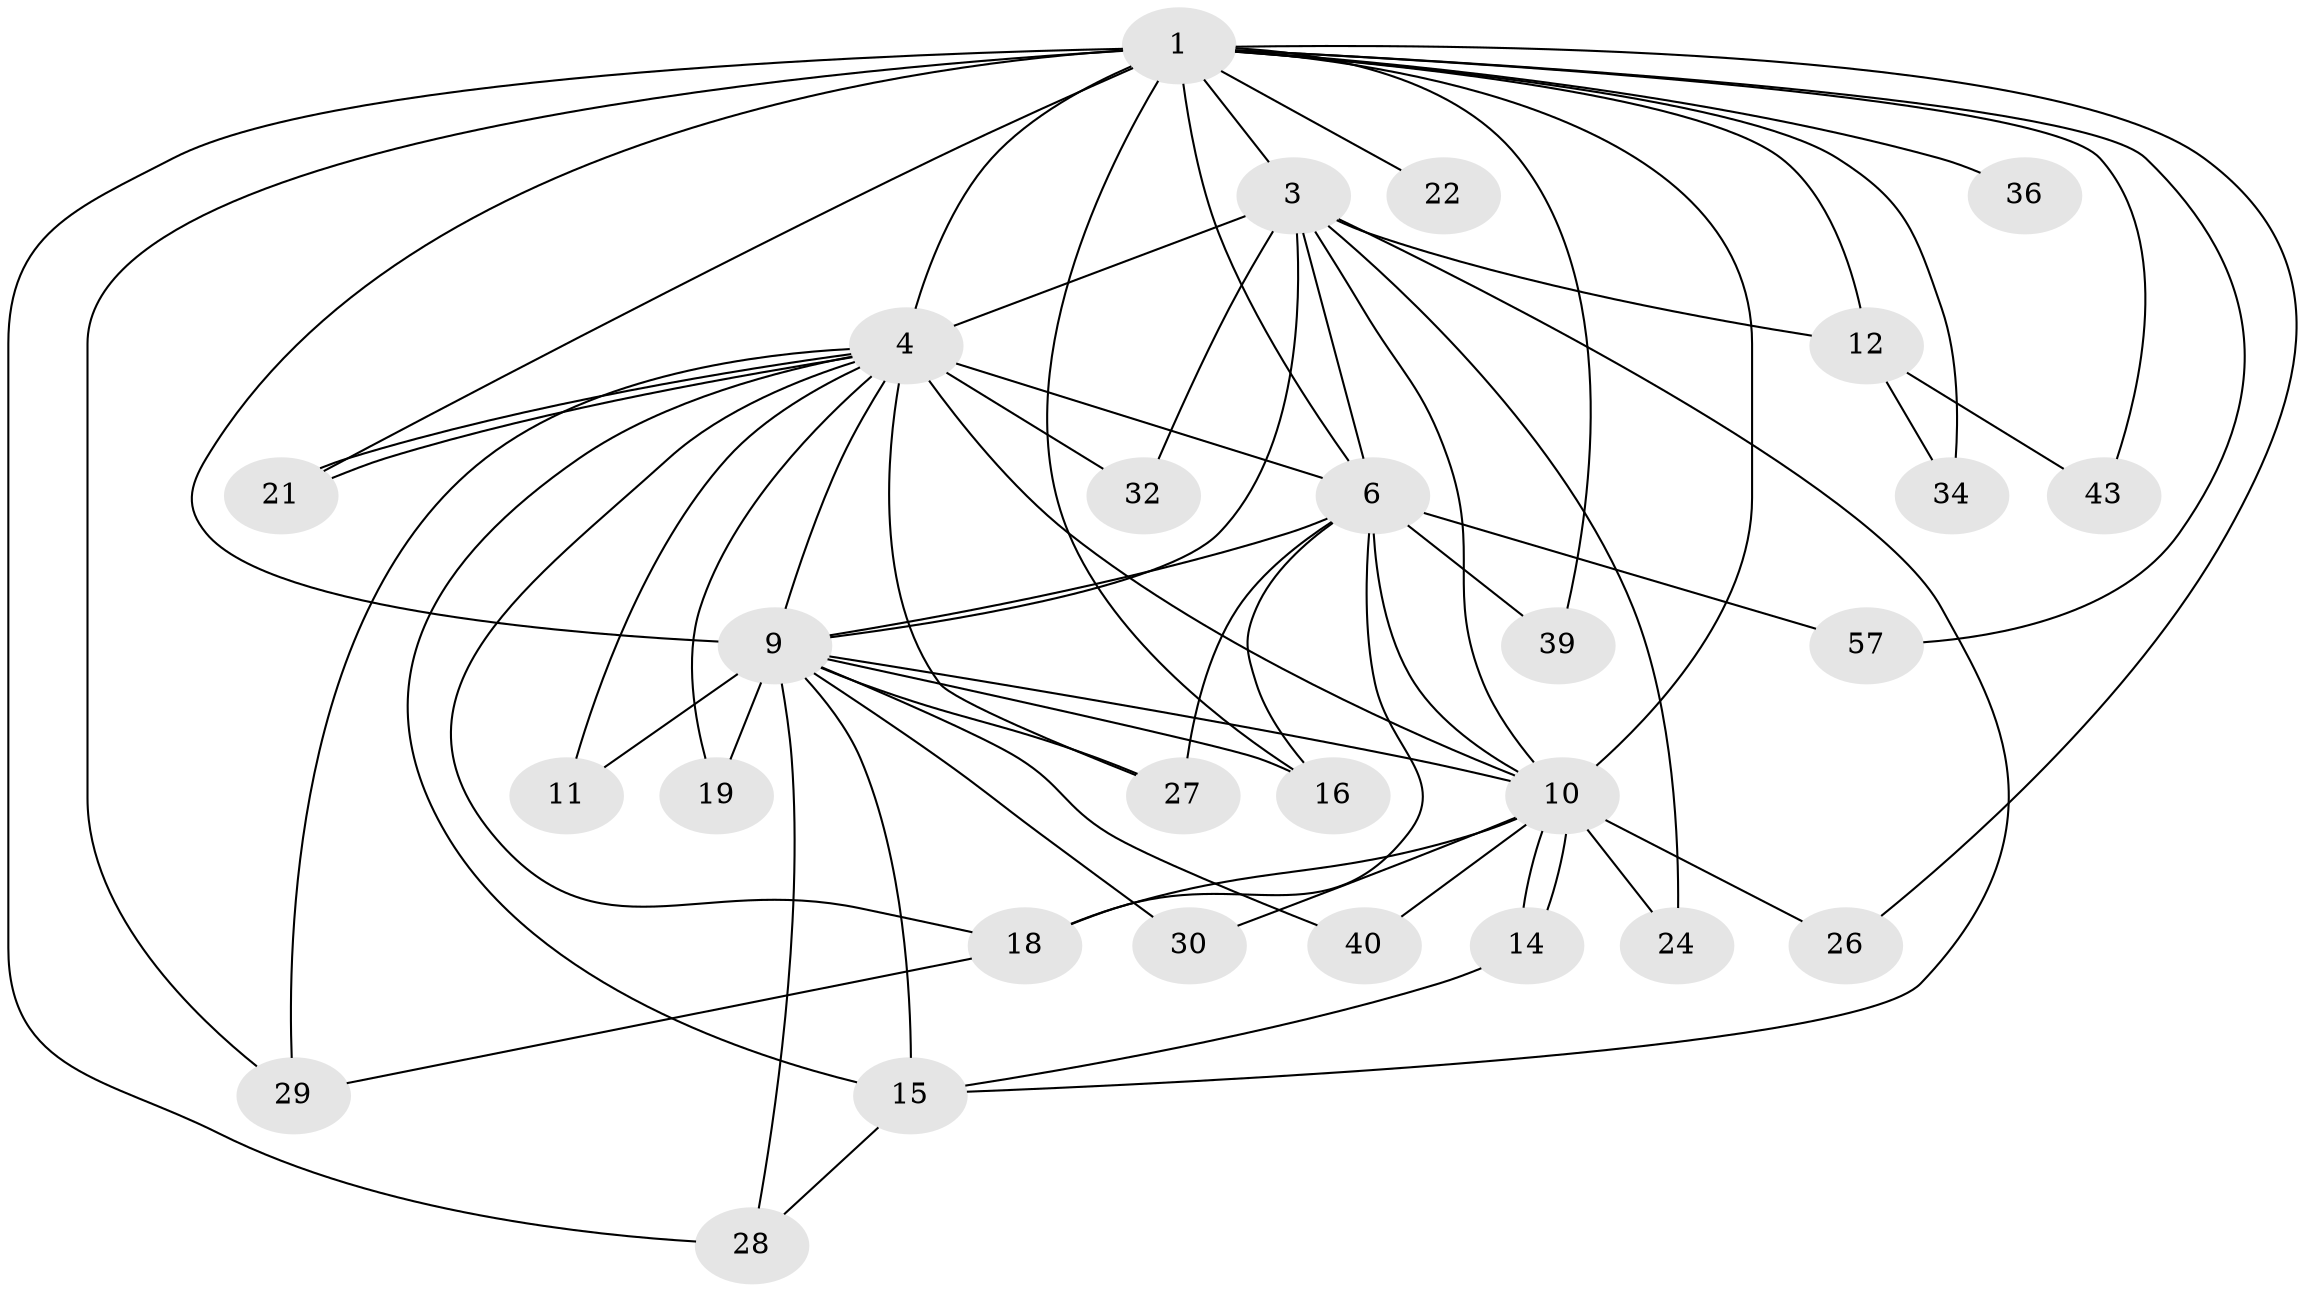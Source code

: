 // original degree distribution, {14: 0.03508771929824561, 17: 0.017543859649122806, 15: 0.017543859649122806, 18: 0.07017543859649122, 12: 0.017543859649122806, 16: 0.017543859649122806, 2: 0.543859649122807, 4: 0.07017543859649122, 3: 0.17543859649122806, 5: 0.03508771929824561}
// Generated by graph-tools (version 1.1) at 2025/14/03/09/25 04:14:01]
// undirected, 28 vertices, 65 edges
graph export_dot {
graph [start="1"]
  node [color=gray90,style=filled];
  1 [super="+2"];
  3;
  4 [super="+7+47+53"];
  6;
  9 [super="+25+17"];
  10;
  11;
  12;
  14 [super="+44"];
  15 [super="+38"];
  16 [super="+33"];
  18 [super="+31"];
  19;
  21 [super="+35"];
  22;
  24;
  26;
  27;
  28 [super="+37"];
  29 [super="+45"];
  30;
  32;
  34;
  36;
  39;
  40;
  43;
  57;
  1 -- 3 [weight=5];
  1 -- 4 [weight=11];
  1 -- 6 [weight=4];
  1 -- 9 [weight=6];
  1 -- 10 [weight=6];
  1 -- 16;
  1 -- 34;
  1 -- 36 [weight=2];
  1 -- 39;
  1 -- 57;
  1 -- 43;
  1 -- 12;
  1 -- 21;
  1 -- 22 [weight=2];
  1 -- 26;
  1 -- 28;
  1 -- 29;
  3 -- 4 [weight=3];
  3 -- 6;
  3 -- 9;
  3 -- 10;
  3 -- 12;
  3 -- 24;
  3 -- 32;
  3 -- 15;
  4 -- 6 [weight=2];
  4 -- 9 [weight=4];
  4 -- 10 [weight=2];
  4 -- 11;
  4 -- 15;
  4 -- 21;
  4 -- 21;
  4 -- 18 [weight=2];
  4 -- 32;
  4 -- 19;
  4 -- 29;
  4 -- 27;
  6 -- 9 [weight=2];
  6 -- 10;
  6 -- 16 [weight=2];
  6 -- 27;
  6 -- 39;
  6 -- 57;
  6 -- 18;
  9 -- 10;
  9 -- 11;
  9 -- 15;
  9 -- 19;
  9 -- 28;
  9 -- 30;
  9 -- 16;
  9 -- 40;
  9 -- 27;
  10 -- 14;
  10 -- 14;
  10 -- 18;
  10 -- 24;
  10 -- 26;
  10 -- 30;
  10 -- 40;
  12 -- 34;
  12 -- 43;
  14 -- 15;
  15 -- 28;
  18 -- 29;
}

